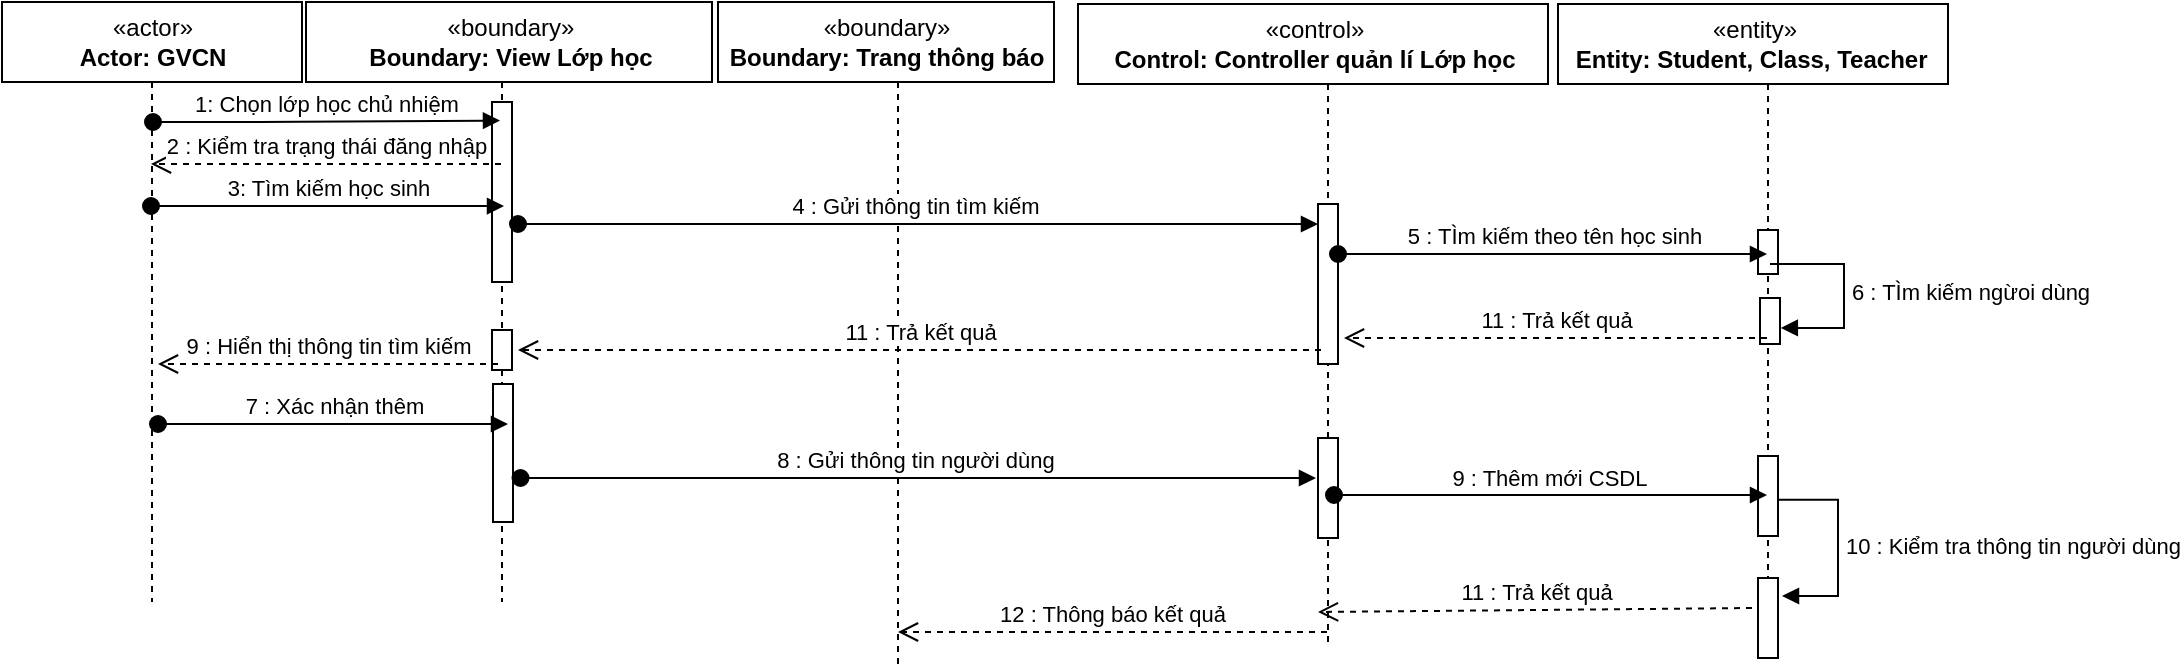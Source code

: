 <mxfile version="14.5.10" type="github">
  <diagram name="Page-1" id="13e1069c-82ec-6db2-03f1-153e76fe0fe0">
    <mxGraphModel dx="786" dy="370" grid="1" gridSize="10" guides="1" tooltips="1" connect="1" arrows="1" fold="1" page="1" pageScale="1" pageWidth="1100" pageHeight="850" background="#ffffff" math="0" shadow="0">
      <root>
        <mxCell id="0" />
        <mxCell id="1" parent="0" />
        <mxCell id="kHQ6_kNxc5rF-60axpAb-1" value=":Object" style="shape=umlLifeline;perimeter=lifelinePerimeter;whiteSpace=wrap;html=1;container=1;collapsible=0;recursiveResize=0;outlineConnect=0;" parent="1" vertex="1">
          <mxGeometry x="27" y="39" width="100" height="300" as="geometry" />
        </mxCell>
        <mxCell id="kHQ6_kNxc5rF-60axpAb-2" value="«actor»&lt;br&gt;&lt;b&gt;Actor: GVCN&lt;br&gt;&lt;/b&gt;" style="html=1;" parent="1" vertex="1">
          <mxGeometry x="2" y="39" width="150" height="40" as="geometry" />
        </mxCell>
        <mxCell id="kHQ6_kNxc5rF-60axpAb-3" value=":Object" style="shape=umlLifeline;perimeter=lifelinePerimeter;whiteSpace=wrap;html=1;container=1;collapsible=0;recursiveResize=0;outlineConnect=0;" parent="1" vertex="1">
          <mxGeometry x="182" y="39" width="140" height="300" as="geometry" />
        </mxCell>
        <mxCell id="kHQ6_kNxc5rF-60axpAb-4" value="«boundary»&lt;br&gt;&lt;b&gt;Boundary: View Lớp học&lt;/b&gt;" style="html=1;" parent="kHQ6_kNxc5rF-60axpAb-3" vertex="1">
          <mxGeometry x="-28" width="203" height="40" as="geometry" />
        </mxCell>
        <mxCell id="kHQ6_kNxc5rF-60axpAb-5" value="" style="html=1;points=[];perimeter=orthogonalPerimeter;" parent="kHQ6_kNxc5rF-60axpAb-3" vertex="1">
          <mxGeometry x="65" y="50" width="10" height="90" as="geometry" />
        </mxCell>
        <mxCell id="kHQ6_kNxc5rF-60axpAb-6" value="" style="html=1;points=[];perimeter=orthogonalPerimeter;" parent="kHQ6_kNxc5rF-60axpAb-3" vertex="1">
          <mxGeometry x="65.5" y="191" width="10" height="69" as="geometry" />
        </mxCell>
        <mxCell id="5_XyXR3WaCe_Ofe-feN8-10" value="" style="html=1;points=[];perimeter=orthogonalPerimeter;" vertex="1" parent="kHQ6_kNxc5rF-60axpAb-3">
          <mxGeometry x="65" y="164" width="10" height="20" as="geometry" />
        </mxCell>
        <mxCell id="kHQ6_kNxc5rF-60axpAb-7" value=":Object" style="shape=umlLifeline;perimeter=lifelinePerimeter;whiteSpace=wrap;html=1;container=1;collapsible=0;recursiveResize=0;outlineConnect=0;" parent="1" vertex="1">
          <mxGeometry x="375" y="39" width="150" height="331" as="geometry" />
        </mxCell>
        <mxCell id="kHQ6_kNxc5rF-60axpAb-8" value="«boundary»&lt;br&gt;&lt;b&gt;Boundary: Trang thông báo&lt;/b&gt;" style="html=1;" parent="kHQ6_kNxc5rF-60axpAb-7" vertex="1">
          <mxGeometry x="-15" width="168" height="40" as="geometry" />
        </mxCell>
        <mxCell id="kHQ6_kNxc5rF-60axpAb-9" value=":Object" style="shape=umlLifeline;perimeter=lifelinePerimeter;whiteSpace=wrap;html=1;container=1;collapsible=0;recursiveResize=0;outlineConnect=0;" parent="1" vertex="1">
          <mxGeometry x="555" y="40" width="220" height="320" as="geometry" />
        </mxCell>
        <mxCell id="kHQ6_kNxc5rF-60axpAb-10" value="«control»&lt;br&gt;&lt;b&gt;Control: Controller quản lí Lớp học&lt;/b&gt;" style="html=1;" parent="kHQ6_kNxc5rF-60axpAb-9" vertex="1">
          <mxGeometry x="-15" width="235" height="40" as="geometry" />
        </mxCell>
        <mxCell id="kHQ6_kNxc5rF-60axpAb-11" value="" style="html=1;points=[];perimeter=orthogonalPerimeter;" parent="kHQ6_kNxc5rF-60axpAb-9" vertex="1">
          <mxGeometry x="105" y="217" width="10" height="50" as="geometry" />
        </mxCell>
        <mxCell id="5_XyXR3WaCe_Ofe-feN8-3" value="" style="html=1;points=[];perimeter=orthogonalPerimeter;" vertex="1" parent="kHQ6_kNxc5rF-60axpAb-9">
          <mxGeometry x="105" y="100" width="10" height="80" as="geometry" />
        </mxCell>
        <mxCell id="kHQ6_kNxc5rF-60axpAb-12" value=":Object" style="shape=umlLifeline;perimeter=lifelinePerimeter;whiteSpace=wrap;html=1;container=1;collapsible=0;recursiveResize=0;outlineConnect=0;" parent="1" vertex="1">
          <mxGeometry x="795" y="40" width="180" height="300" as="geometry" />
        </mxCell>
        <mxCell id="kHQ6_kNxc5rF-60axpAb-13" value="«entity»&lt;br&gt;&lt;b&gt;Entity: Student, Class, Teacher&amp;nbsp;&lt;/b&gt;" style="html=1;" parent="kHQ6_kNxc5rF-60axpAb-12" vertex="1">
          <mxGeometry x="-15" width="195" height="40" as="geometry" />
        </mxCell>
        <mxCell id="kHQ6_kNxc5rF-60axpAb-14" value="" style="html=1;points=[];perimeter=orthogonalPerimeter;" parent="kHQ6_kNxc5rF-60axpAb-12" vertex="1">
          <mxGeometry x="85" y="226" width="10" height="40" as="geometry" />
        </mxCell>
        <mxCell id="5_XyXR3WaCe_Ofe-feN8-5" value="" style="html=1;points=[];perimeter=orthogonalPerimeter;" vertex="1" parent="kHQ6_kNxc5rF-60axpAb-12">
          <mxGeometry x="85" y="113" width="10" height="22" as="geometry" />
        </mxCell>
        <mxCell id="5_XyXR3WaCe_Ofe-feN8-7" value="" style="html=1;points=[];perimeter=orthogonalPerimeter;" vertex="1" parent="kHQ6_kNxc5rF-60axpAb-12">
          <mxGeometry x="86" y="147" width="10" height="23" as="geometry" />
        </mxCell>
        <mxCell id="5_XyXR3WaCe_Ofe-feN8-6" value="6 : TÌm kiếm ngừoi dùng&amp;nbsp;" style="edgeStyle=orthogonalEdgeStyle;html=1;align=left;spacingLeft=2;endArrow=block;rounded=0;entryX=1.042;entryY=0.652;entryDx=0;entryDy=0;entryPerimeter=0;" edge="1" parent="kHQ6_kNxc5rF-60axpAb-12" target="5_XyXR3WaCe_Ofe-feN8-7">
          <mxGeometry relative="1" as="geometry">
            <mxPoint x="91" y="130" as="sourcePoint" />
            <Array as="points">
              <mxPoint x="98" y="130" />
              <mxPoint x="128" y="130" />
              <mxPoint x="128" y="160" />
            </Array>
            <mxPoint x="100" y="178" as="targetPoint" />
          </mxGeometry>
        </mxCell>
        <mxCell id="kHQ6_kNxc5rF-60axpAb-15" value="3: Tìm kiếm học sinh" style="html=1;verticalAlign=bottom;startArrow=oval;startFill=1;endArrow=block;startSize=8;entryX=0.1;entryY=0.344;entryDx=0;entryDy=0;entryPerimeter=0;" parent="1" edge="1">
          <mxGeometry width="60" relative="1" as="geometry">
            <mxPoint x="76.5" y="141" as="sourcePoint" />
            <mxPoint x="253" y="141.024" as="targetPoint" />
            <Array as="points">
              <mxPoint x="140" y="141" />
            </Array>
          </mxGeometry>
        </mxCell>
        <mxCell id="kHQ6_kNxc5rF-60axpAb-16" value="8 : Gửi thông tin người dùng&amp;nbsp;" style="html=1;verticalAlign=bottom;startArrow=oval;startFill=1;endArrow=block;startSize=8;exitX=1;exitY=0.65;exitDx=0;exitDy=0;exitPerimeter=0;entryX=-0.1;entryY=0.2;entryDx=0;entryDy=0;entryPerimeter=0;" parent="1" edge="1">
          <mxGeometry width="60" relative="1" as="geometry">
            <mxPoint x="261.25" y="277" as="sourcePoint" />
            <mxPoint x="659.0" y="277.0" as="targetPoint" />
          </mxGeometry>
        </mxCell>
        <mxCell id="kHQ6_kNxc5rF-60axpAb-17" value="9 : Thêm mới CSDL&amp;nbsp;" style="html=1;verticalAlign=bottom;startArrow=oval;startFill=1;endArrow=block;startSize=8;exitX=0.8;exitY=0.39;exitDx=0;exitDy=0;exitPerimeter=0;" parent="1" edge="1">
          <mxGeometry width="60" relative="1" as="geometry">
            <mxPoint x="668" y="285.5" as="sourcePoint" />
            <mxPoint x="884.5" y="285.5" as="targetPoint" />
          </mxGeometry>
        </mxCell>
        <mxCell id="kHQ6_kNxc5rF-60axpAb-18" value="" style="html=1;points=[];perimeter=orthogonalPerimeter;" parent="1" vertex="1">
          <mxGeometry x="880" y="327" width="10" height="40" as="geometry" />
        </mxCell>
        <mxCell id="kHQ6_kNxc5rF-60axpAb-19" value="10 : Kiểm tra thông tin người dùng" style="edgeStyle=orthogonalEdgeStyle;html=1;align=left;spacingLeft=2;endArrow=block;rounded=0;exitX=0.95;exitY=0.547;exitDx=0;exitDy=0;exitPerimeter=0;" parent="1" source="kHQ6_kNxc5rF-60axpAb-14" edge="1">
          <mxGeometry relative="1" as="geometry">
            <mxPoint x="932" y="286" as="sourcePoint" />
            <Array as="points">
              <mxPoint x="920" y="288" />
              <mxPoint x="920" y="336" />
            </Array>
            <mxPoint x="892" y="336" as="targetPoint" />
          </mxGeometry>
        </mxCell>
        <mxCell id="kHQ6_kNxc5rF-60axpAb-20" value="2 : Kiểm tra trạng thái đăng nhập" style="html=1;verticalAlign=bottom;endArrow=open;dashed=1;endSize=8;" parent="1" edge="1">
          <mxGeometry relative="1" as="geometry">
            <mxPoint x="251.5" y="120" as="sourcePoint" />
            <mxPoint x="76.5" y="120" as="targetPoint" />
            <Array as="points">
              <mxPoint x="190" y="120" />
            </Array>
          </mxGeometry>
        </mxCell>
        <mxCell id="kHQ6_kNxc5rF-60axpAb-24" value="7 : Xác nhận thêm" style="html=1;verticalAlign=bottom;startArrow=oval;startFill=1;endArrow=block;startSize=8;" parent="1" edge="1">
          <mxGeometry width="60" relative="1" as="geometry">
            <mxPoint x="80" y="250.0" as="sourcePoint" />
            <mxPoint x="255.0" y="250.0" as="targetPoint" />
            <Array as="points">
              <mxPoint x="143.5" y="250.0" />
            </Array>
          </mxGeometry>
        </mxCell>
        <mxCell id="kHQ6_kNxc5rF-60axpAb-25" value="11 : Trả kết quả" style="html=1;verticalAlign=bottom;endArrow=open;dashed=1;endSize=8;exitX=-0.3;exitY=0.375;exitDx=0;exitDy=0;exitPerimeter=0;" parent="1" source="kHQ6_kNxc5rF-60axpAb-18" edge="1">
          <mxGeometry relative="1" as="geometry">
            <mxPoint x="844.5" y="344" as="sourcePoint" />
            <mxPoint x="660" y="344" as="targetPoint" />
          </mxGeometry>
        </mxCell>
        <mxCell id="kHQ6_kNxc5rF-60axpAb-26" value="12 : Thông báo kết quả" style="html=1;verticalAlign=bottom;endArrow=open;dashed=1;endSize=8;" parent="1" edge="1">
          <mxGeometry relative="1" as="geometry">
            <mxPoint x="664.5" y="354" as="sourcePoint" />
            <mxPoint x="450" y="354" as="targetPoint" />
          </mxGeometry>
        </mxCell>
        <mxCell id="kHQ6_kNxc5rF-60axpAb-28" value="1: Chọn lớp học chủ nhiệm" style="html=1;verticalAlign=bottom;startArrow=oval;startFill=1;endArrow=block;startSize=8;entryX=-0.2;entryY=0.09;entryDx=0;entryDy=0;entryPerimeter=0;" parent="1" edge="1">
          <mxGeometry width="60" relative="1" as="geometry">
            <mxPoint x="77.5" y="99" as="sourcePoint" />
            <mxPoint x="251" y="98.3" as="targetPoint" />
            <Array as="points">
              <mxPoint x="141" y="99" />
            </Array>
          </mxGeometry>
        </mxCell>
        <mxCell id="5_XyXR3WaCe_Ofe-feN8-2" value="4 : Gửi thông tin tìm kiếm&amp;nbsp;" style="html=1;verticalAlign=bottom;startArrow=oval;startFill=1;endArrow=block;startSize=8;" edge="1" parent="1">
          <mxGeometry width="60" relative="1" as="geometry">
            <mxPoint x="260" y="150" as="sourcePoint" />
            <mxPoint x="660" y="150" as="targetPoint" />
          </mxGeometry>
        </mxCell>
        <mxCell id="5_XyXR3WaCe_Ofe-feN8-4" value="5 : TÌm kiếm theo tên học sinh" style="html=1;verticalAlign=bottom;startArrow=oval;startFill=1;endArrow=block;startSize=8;" edge="1" parent="1">
          <mxGeometry width="60" relative="1" as="geometry">
            <mxPoint x="670" y="165" as="sourcePoint" />
            <mxPoint x="884.5" y="165" as="targetPoint" />
          </mxGeometry>
        </mxCell>
        <mxCell id="5_XyXR3WaCe_Ofe-feN8-8" value="11 : Trả kết quả" style="html=1;verticalAlign=bottom;endArrow=open;dashed=1;endSize=8;" edge="1" parent="1">
          <mxGeometry relative="1" as="geometry">
            <mxPoint x="884.5" y="207.0" as="sourcePoint" />
            <mxPoint x="673" y="207.0" as="targetPoint" />
          </mxGeometry>
        </mxCell>
        <mxCell id="5_XyXR3WaCe_Ofe-feN8-9" value="11 : Trả kết quả" style="html=1;verticalAlign=bottom;endArrow=open;dashed=1;endSize=8;" edge="1" parent="1">
          <mxGeometry relative="1" as="geometry">
            <mxPoint x="661.5" y="213" as="sourcePoint" />
            <mxPoint x="260" y="213" as="targetPoint" />
          </mxGeometry>
        </mxCell>
        <mxCell id="5_XyXR3WaCe_Ofe-feN8-11" value="9 : Hiển thị thông tin tìm kiếm" style="html=1;verticalAlign=bottom;endArrow=open;dashed=1;endSize=8;" edge="1" parent="1">
          <mxGeometry relative="1" as="geometry">
            <mxPoint x="250" y="220" as="sourcePoint" />
            <mxPoint x="80" y="220" as="targetPoint" />
          </mxGeometry>
        </mxCell>
      </root>
    </mxGraphModel>
  </diagram>
</mxfile>
